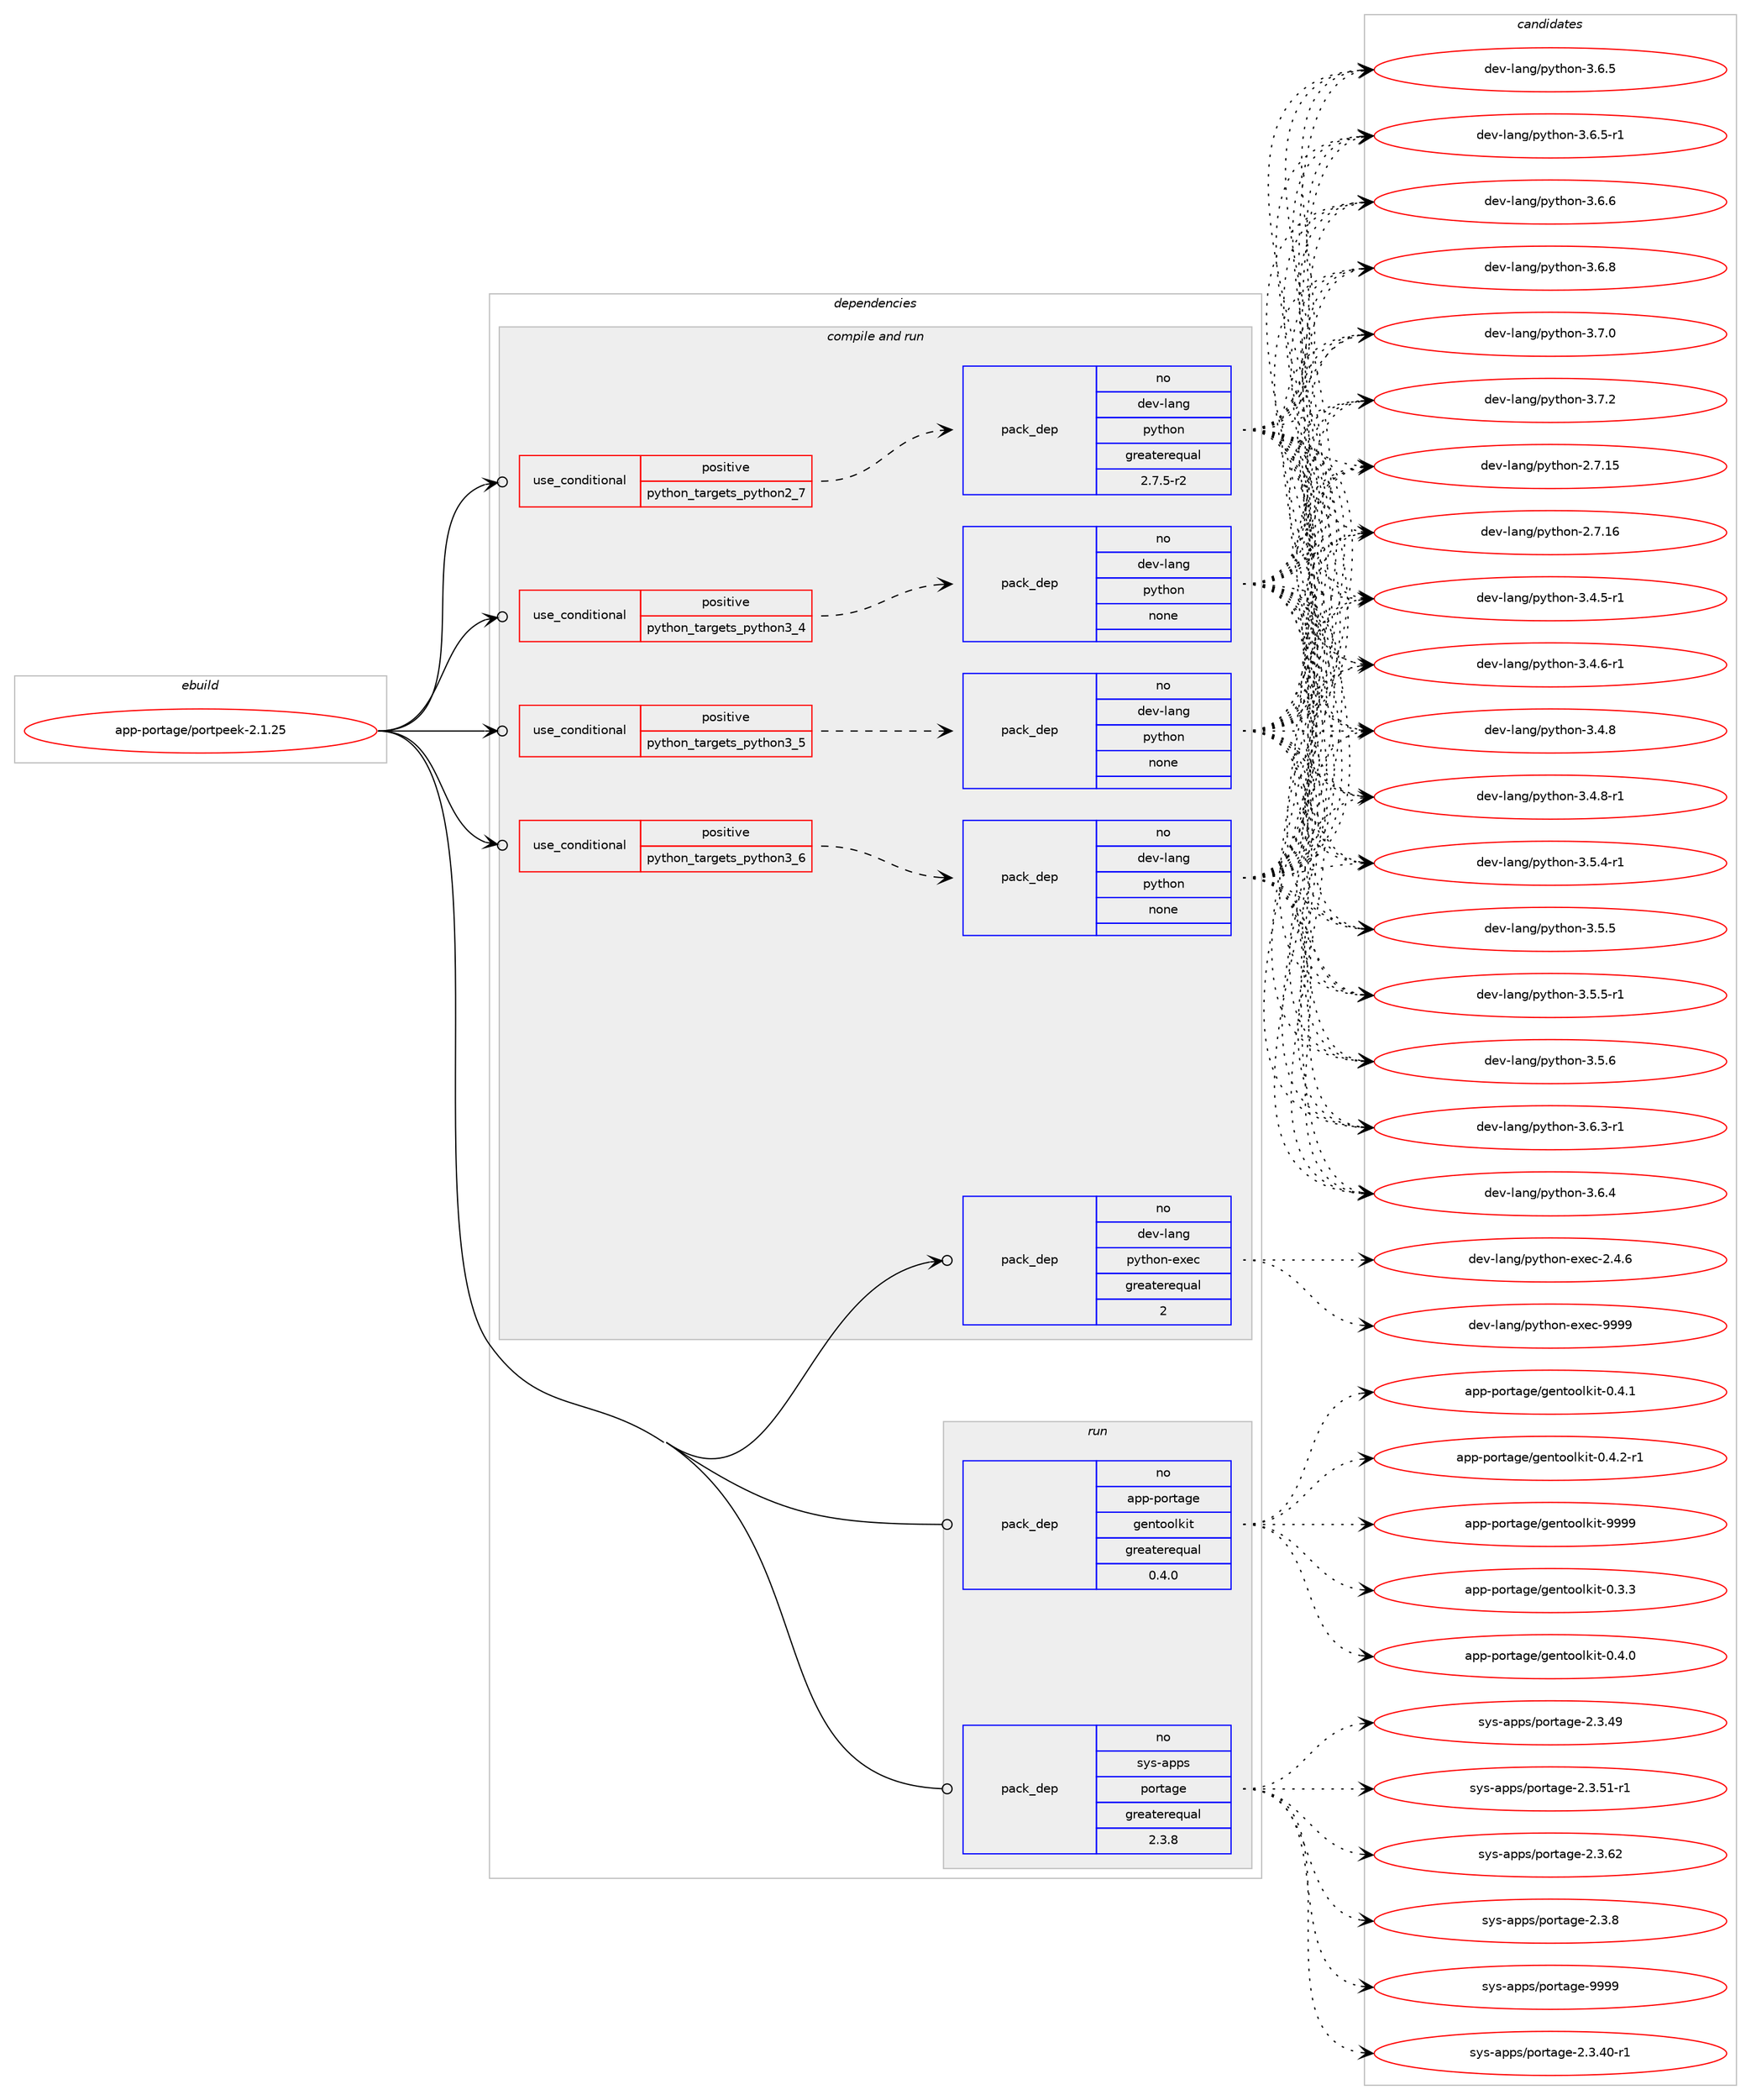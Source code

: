 digraph prolog {

# *************
# Graph options
# *************

newrank=true;
concentrate=true;
compound=true;
graph [rankdir=LR,fontname=Helvetica,fontsize=10,ranksep=1.5];#, ranksep=2.5, nodesep=0.2];
edge  [arrowhead=vee];
node  [fontname=Helvetica,fontsize=10];

# **********
# The ebuild
# **********

subgraph cluster_leftcol {
color=gray;
rank=same;
label=<<i>ebuild</i>>;
id [label="app-portage/portpeek-2.1.25", color=red, width=4, href="../app-portage/portpeek-2.1.25.svg"];
}

# ****************
# The dependencies
# ****************

subgraph cluster_midcol {
color=gray;
label=<<i>dependencies</i>>;
subgraph cluster_compile {
fillcolor="#eeeeee";
style=filled;
label=<<i>compile</i>>;
}
subgraph cluster_compileandrun {
fillcolor="#eeeeee";
style=filled;
label=<<i>compile and run</i>>;
subgraph cond355095 {
dependency1306872 [label=<<TABLE BORDER="0" CELLBORDER="1" CELLSPACING="0" CELLPADDING="4"><TR><TD ROWSPAN="3" CELLPADDING="10">use_conditional</TD></TR><TR><TD>positive</TD></TR><TR><TD>python_targets_python2_7</TD></TR></TABLE>>, shape=none, color=red];
subgraph pack931355 {
dependency1306873 [label=<<TABLE BORDER="0" CELLBORDER="1" CELLSPACING="0" CELLPADDING="4" WIDTH="220"><TR><TD ROWSPAN="6" CELLPADDING="30">pack_dep</TD></TR><TR><TD WIDTH="110">no</TD></TR><TR><TD>dev-lang</TD></TR><TR><TD>python</TD></TR><TR><TD>greaterequal</TD></TR><TR><TD>2.7.5-r2</TD></TR></TABLE>>, shape=none, color=blue];
}
dependency1306872:e -> dependency1306873:w [weight=20,style="dashed",arrowhead="vee"];
}
id:e -> dependency1306872:w [weight=20,style="solid",arrowhead="odotvee"];
subgraph cond355096 {
dependency1306874 [label=<<TABLE BORDER="0" CELLBORDER="1" CELLSPACING="0" CELLPADDING="4"><TR><TD ROWSPAN="3" CELLPADDING="10">use_conditional</TD></TR><TR><TD>positive</TD></TR><TR><TD>python_targets_python3_4</TD></TR></TABLE>>, shape=none, color=red];
subgraph pack931356 {
dependency1306875 [label=<<TABLE BORDER="0" CELLBORDER="1" CELLSPACING="0" CELLPADDING="4" WIDTH="220"><TR><TD ROWSPAN="6" CELLPADDING="30">pack_dep</TD></TR><TR><TD WIDTH="110">no</TD></TR><TR><TD>dev-lang</TD></TR><TR><TD>python</TD></TR><TR><TD>none</TD></TR><TR><TD></TD></TR></TABLE>>, shape=none, color=blue];
}
dependency1306874:e -> dependency1306875:w [weight=20,style="dashed",arrowhead="vee"];
}
id:e -> dependency1306874:w [weight=20,style="solid",arrowhead="odotvee"];
subgraph cond355097 {
dependency1306876 [label=<<TABLE BORDER="0" CELLBORDER="1" CELLSPACING="0" CELLPADDING="4"><TR><TD ROWSPAN="3" CELLPADDING="10">use_conditional</TD></TR><TR><TD>positive</TD></TR><TR><TD>python_targets_python3_5</TD></TR></TABLE>>, shape=none, color=red];
subgraph pack931357 {
dependency1306877 [label=<<TABLE BORDER="0" CELLBORDER="1" CELLSPACING="0" CELLPADDING="4" WIDTH="220"><TR><TD ROWSPAN="6" CELLPADDING="30">pack_dep</TD></TR><TR><TD WIDTH="110">no</TD></TR><TR><TD>dev-lang</TD></TR><TR><TD>python</TD></TR><TR><TD>none</TD></TR><TR><TD></TD></TR></TABLE>>, shape=none, color=blue];
}
dependency1306876:e -> dependency1306877:w [weight=20,style="dashed",arrowhead="vee"];
}
id:e -> dependency1306876:w [weight=20,style="solid",arrowhead="odotvee"];
subgraph cond355098 {
dependency1306878 [label=<<TABLE BORDER="0" CELLBORDER="1" CELLSPACING="0" CELLPADDING="4"><TR><TD ROWSPAN="3" CELLPADDING="10">use_conditional</TD></TR><TR><TD>positive</TD></TR><TR><TD>python_targets_python3_6</TD></TR></TABLE>>, shape=none, color=red];
subgraph pack931358 {
dependency1306879 [label=<<TABLE BORDER="0" CELLBORDER="1" CELLSPACING="0" CELLPADDING="4" WIDTH="220"><TR><TD ROWSPAN="6" CELLPADDING="30">pack_dep</TD></TR><TR><TD WIDTH="110">no</TD></TR><TR><TD>dev-lang</TD></TR><TR><TD>python</TD></TR><TR><TD>none</TD></TR><TR><TD></TD></TR></TABLE>>, shape=none, color=blue];
}
dependency1306878:e -> dependency1306879:w [weight=20,style="dashed",arrowhead="vee"];
}
id:e -> dependency1306878:w [weight=20,style="solid",arrowhead="odotvee"];
subgraph pack931359 {
dependency1306880 [label=<<TABLE BORDER="0" CELLBORDER="1" CELLSPACING="0" CELLPADDING="4" WIDTH="220"><TR><TD ROWSPAN="6" CELLPADDING="30">pack_dep</TD></TR><TR><TD WIDTH="110">no</TD></TR><TR><TD>dev-lang</TD></TR><TR><TD>python-exec</TD></TR><TR><TD>greaterequal</TD></TR><TR><TD>2</TD></TR></TABLE>>, shape=none, color=blue];
}
id:e -> dependency1306880:w [weight=20,style="solid",arrowhead="odotvee"];
}
subgraph cluster_run {
fillcolor="#eeeeee";
style=filled;
label=<<i>run</i>>;
subgraph pack931360 {
dependency1306881 [label=<<TABLE BORDER="0" CELLBORDER="1" CELLSPACING="0" CELLPADDING="4" WIDTH="220"><TR><TD ROWSPAN="6" CELLPADDING="30">pack_dep</TD></TR><TR><TD WIDTH="110">no</TD></TR><TR><TD>app-portage</TD></TR><TR><TD>gentoolkit</TD></TR><TR><TD>greaterequal</TD></TR><TR><TD>0.4.0</TD></TR></TABLE>>, shape=none, color=blue];
}
id:e -> dependency1306881:w [weight=20,style="solid",arrowhead="odot"];
subgraph pack931361 {
dependency1306882 [label=<<TABLE BORDER="0" CELLBORDER="1" CELLSPACING="0" CELLPADDING="4" WIDTH="220"><TR><TD ROWSPAN="6" CELLPADDING="30">pack_dep</TD></TR><TR><TD WIDTH="110">no</TD></TR><TR><TD>sys-apps</TD></TR><TR><TD>portage</TD></TR><TR><TD>greaterequal</TD></TR><TR><TD>2.3.8</TD></TR></TABLE>>, shape=none, color=blue];
}
id:e -> dependency1306882:w [weight=20,style="solid",arrowhead="odot"];
}
}

# **************
# The candidates
# **************

subgraph cluster_choices {
rank=same;
color=gray;
label=<<i>candidates</i>>;

subgraph choice931355 {
color=black;
nodesep=1;
choice10010111845108971101034711212111610411111045504655464953 [label="dev-lang/python-2.7.15", color=red, width=4,href="../dev-lang/python-2.7.15.svg"];
choice10010111845108971101034711212111610411111045504655464954 [label="dev-lang/python-2.7.16", color=red, width=4,href="../dev-lang/python-2.7.16.svg"];
choice1001011184510897110103471121211161041111104551465246534511449 [label="dev-lang/python-3.4.5-r1", color=red, width=4,href="../dev-lang/python-3.4.5-r1.svg"];
choice1001011184510897110103471121211161041111104551465246544511449 [label="dev-lang/python-3.4.6-r1", color=red, width=4,href="../dev-lang/python-3.4.6-r1.svg"];
choice100101118451089711010347112121116104111110455146524656 [label="dev-lang/python-3.4.8", color=red, width=4,href="../dev-lang/python-3.4.8.svg"];
choice1001011184510897110103471121211161041111104551465246564511449 [label="dev-lang/python-3.4.8-r1", color=red, width=4,href="../dev-lang/python-3.4.8-r1.svg"];
choice1001011184510897110103471121211161041111104551465346524511449 [label="dev-lang/python-3.5.4-r1", color=red, width=4,href="../dev-lang/python-3.5.4-r1.svg"];
choice100101118451089711010347112121116104111110455146534653 [label="dev-lang/python-3.5.5", color=red, width=4,href="../dev-lang/python-3.5.5.svg"];
choice1001011184510897110103471121211161041111104551465346534511449 [label="dev-lang/python-3.5.5-r1", color=red, width=4,href="../dev-lang/python-3.5.5-r1.svg"];
choice100101118451089711010347112121116104111110455146534654 [label="dev-lang/python-3.5.6", color=red, width=4,href="../dev-lang/python-3.5.6.svg"];
choice1001011184510897110103471121211161041111104551465446514511449 [label="dev-lang/python-3.6.3-r1", color=red, width=4,href="../dev-lang/python-3.6.3-r1.svg"];
choice100101118451089711010347112121116104111110455146544652 [label="dev-lang/python-3.6.4", color=red, width=4,href="../dev-lang/python-3.6.4.svg"];
choice100101118451089711010347112121116104111110455146544653 [label="dev-lang/python-3.6.5", color=red, width=4,href="../dev-lang/python-3.6.5.svg"];
choice1001011184510897110103471121211161041111104551465446534511449 [label="dev-lang/python-3.6.5-r1", color=red, width=4,href="../dev-lang/python-3.6.5-r1.svg"];
choice100101118451089711010347112121116104111110455146544654 [label="dev-lang/python-3.6.6", color=red, width=4,href="../dev-lang/python-3.6.6.svg"];
choice100101118451089711010347112121116104111110455146544656 [label="dev-lang/python-3.6.8", color=red, width=4,href="../dev-lang/python-3.6.8.svg"];
choice100101118451089711010347112121116104111110455146554648 [label="dev-lang/python-3.7.0", color=red, width=4,href="../dev-lang/python-3.7.0.svg"];
choice100101118451089711010347112121116104111110455146554650 [label="dev-lang/python-3.7.2", color=red, width=4,href="../dev-lang/python-3.7.2.svg"];
dependency1306873:e -> choice10010111845108971101034711212111610411111045504655464953:w [style=dotted,weight="100"];
dependency1306873:e -> choice10010111845108971101034711212111610411111045504655464954:w [style=dotted,weight="100"];
dependency1306873:e -> choice1001011184510897110103471121211161041111104551465246534511449:w [style=dotted,weight="100"];
dependency1306873:e -> choice1001011184510897110103471121211161041111104551465246544511449:w [style=dotted,weight="100"];
dependency1306873:e -> choice100101118451089711010347112121116104111110455146524656:w [style=dotted,weight="100"];
dependency1306873:e -> choice1001011184510897110103471121211161041111104551465246564511449:w [style=dotted,weight="100"];
dependency1306873:e -> choice1001011184510897110103471121211161041111104551465346524511449:w [style=dotted,weight="100"];
dependency1306873:e -> choice100101118451089711010347112121116104111110455146534653:w [style=dotted,weight="100"];
dependency1306873:e -> choice1001011184510897110103471121211161041111104551465346534511449:w [style=dotted,weight="100"];
dependency1306873:e -> choice100101118451089711010347112121116104111110455146534654:w [style=dotted,weight="100"];
dependency1306873:e -> choice1001011184510897110103471121211161041111104551465446514511449:w [style=dotted,weight="100"];
dependency1306873:e -> choice100101118451089711010347112121116104111110455146544652:w [style=dotted,weight="100"];
dependency1306873:e -> choice100101118451089711010347112121116104111110455146544653:w [style=dotted,weight="100"];
dependency1306873:e -> choice1001011184510897110103471121211161041111104551465446534511449:w [style=dotted,weight="100"];
dependency1306873:e -> choice100101118451089711010347112121116104111110455146544654:w [style=dotted,weight="100"];
dependency1306873:e -> choice100101118451089711010347112121116104111110455146544656:w [style=dotted,weight="100"];
dependency1306873:e -> choice100101118451089711010347112121116104111110455146554648:w [style=dotted,weight="100"];
dependency1306873:e -> choice100101118451089711010347112121116104111110455146554650:w [style=dotted,weight="100"];
}
subgraph choice931356 {
color=black;
nodesep=1;
choice10010111845108971101034711212111610411111045504655464953 [label="dev-lang/python-2.7.15", color=red, width=4,href="../dev-lang/python-2.7.15.svg"];
choice10010111845108971101034711212111610411111045504655464954 [label="dev-lang/python-2.7.16", color=red, width=4,href="../dev-lang/python-2.7.16.svg"];
choice1001011184510897110103471121211161041111104551465246534511449 [label="dev-lang/python-3.4.5-r1", color=red, width=4,href="../dev-lang/python-3.4.5-r1.svg"];
choice1001011184510897110103471121211161041111104551465246544511449 [label="dev-lang/python-3.4.6-r1", color=red, width=4,href="../dev-lang/python-3.4.6-r1.svg"];
choice100101118451089711010347112121116104111110455146524656 [label="dev-lang/python-3.4.8", color=red, width=4,href="../dev-lang/python-3.4.8.svg"];
choice1001011184510897110103471121211161041111104551465246564511449 [label="dev-lang/python-3.4.8-r1", color=red, width=4,href="../dev-lang/python-3.4.8-r1.svg"];
choice1001011184510897110103471121211161041111104551465346524511449 [label="dev-lang/python-3.5.4-r1", color=red, width=4,href="../dev-lang/python-3.5.4-r1.svg"];
choice100101118451089711010347112121116104111110455146534653 [label="dev-lang/python-3.5.5", color=red, width=4,href="../dev-lang/python-3.5.5.svg"];
choice1001011184510897110103471121211161041111104551465346534511449 [label="dev-lang/python-3.5.5-r1", color=red, width=4,href="../dev-lang/python-3.5.5-r1.svg"];
choice100101118451089711010347112121116104111110455146534654 [label="dev-lang/python-3.5.6", color=red, width=4,href="../dev-lang/python-3.5.6.svg"];
choice1001011184510897110103471121211161041111104551465446514511449 [label="dev-lang/python-3.6.3-r1", color=red, width=4,href="../dev-lang/python-3.6.3-r1.svg"];
choice100101118451089711010347112121116104111110455146544652 [label="dev-lang/python-3.6.4", color=red, width=4,href="../dev-lang/python-3.6.4.svg"];
choice100101118451089711010347112121116104111110455146544653 [label="dev-lang/python-3.6.5", color=red, width=4,href="../dev-lang/python-3.6.5.svg"];
choice1001011184510897110103471121211161041111104551465446534511449 [label="dev-lang/python-3.6.5-r1", color=red, width=4,href="../dev-lang/python-3.6.5-r1.svg"];
choice100101118451089711010347112121116104111110455146544654 [label="dev-lang/python-3.6.6", color=red, width=4,href="../dev-lang/python-3.6.6.svg"];
choice100101118451089711010347112121116104111110455146544656 [label="dev-lang/python-3.6.8", color=red, width=4,href="../dev-lang/python-3.6.8.svg"];
choice100101118451089711010347112121116104111110455146554648 [label="dev-lang/python-3.7.0", color=red, width=4,href="../dev-lang/python-3.7.0.svg"];
choice100101118451089711010347112121116104111110455146554650 [label="dev-lang/python-3.7.2", color=red, width=4,href="../dev-lang/python-3.7.2.svg"];
dependency1306875:e -> choice10010111845108971101034711212111610411111045504655464953:w [style=dotted,weight="100"];
dependency1306875:e -> choice10010111845108971101034711212111610411111045504655464954:w [style=dotted,weight="100"];
dependency1306875:e -> choice1001011184510897110103471121211161041111104551465246534511449:w [style=dotted,weight="100"];
dependency1306875:e -> choice1001011184510897110103471121211161041111104551465246544511449:w [style=dotted,weight="100"];
dependency1306875:e -> choice100101118451089711010347112121116104111110455146524656:w [style=dotted,weight="100"];
dependency1306875:e -> choice1001011184510897110103471121211161041111104551465246564511449:w [style=dotted,weight="100"];
dependency1306875:e -> choice1001011184510897110103471121211161041111104551465346524511449:w [style=dotted,weight="100"];
dependency1306875:e -> choice100101118451089711010347112121116104111110455146534653:w [style=dotted,weight="100"];
dependency1306875:e -> choice1001011184510897110103471121211161041111104551465346534511449:w [style=dotted,weight="100"];
dependency1306875:e -> choice100101118451089711010347112121116104111110455146534654:w [style=dotted,weight="100"];
dependency1306875:e -> choice1001011184510897110103471121211161041111104551465446514511449:w [style=dotted,weight="100"];
dependency1306875:e -> choice100101118451089711010347112121116104111110455146544652:w [style=dotted,weight="100"];
dependency1306875:e -> choice100101118451089711010347112121116104111110455146544653:w [style=dotted,weight="100"];
dependency1306875:e -> choice1001011184510897110103471121211161041111104551465446534511449:w [style=dotted,weight="100"];
dependency1306875:e -> choice100101118451089711010347112121116104111110455146544654:w [style=dotted,weight="100"];
dependency1306875:e -> choice100101118451089711010347112121116104111110455146544656:w [style=dotted,weight="100"];
dependency1306875:e -> choice100101118451089711010347112121116104111110455146554648:w [style=dotted,weight="100"];
dependency1306875:e -> choice100101118451089711010347112121116104111110455146554650:w [style=dotted,weight="100"];
}
subgraph choice931357 {
color=black;
nodesep=1;
choice10010111845108971101034711212111610411111045504655464953 [label="dev-lang/python-2.7.15", color=red, width=4,href="../dev-lang/python-2.7.15.svg"];
choice10010111845108971101034711212111610411111045504655464954 [label="dev-lang/python-2.7.16", color=red, width=4,href="../dev-lang/python-2.7.16.svg"];
choice1001011184510897110103471121211161041111104551465246534511449 [label="dev-lang/python-3.4.5-r1", color=red, width=4,href="../dev-lang/python-3.4.5-r1.svg"];
choice1001011184510897110103471121211161041111104551465246544511449 [label="dev-lang/python-3.4.6-r1", color=red, width=4,href="../dev-lang/python-3.4.6-r1.svg"];
choice100101118451089711010347112121116104111110455146524656 [label="dev-lang/python-3.4.8", color=red, width=4,href="../dev-lang/python-3.4.8.svg"];
choice1001011184510897110103471121211161041111104551465246564511449 [label="dev-lang/python-3.4.8-r1", color=red, width=4,href="../dev-lang/python-3.4.8-r1.svg"];
choice1001011184510897110103471121211161041111104551465346524511449 [label="dev-lang/python-3.5.4-r1", color=red, width=4,href="../dev-lang/python-3.5.4-r1.svg"];
choice100101118451089711010347112121116104111110455146534653 [label="dev-lang/python-3.5.5", color=red, width=4,href="../dev-lang/python-3.5.5.svg"];
choice1001011184510897110103471121211161041111104551465346534511449 [label="dev-lang/python-3.5.5-r1", color=red, width=4,href="../dev-lang/python-3.5.5-r1.svg"];
choice100101118451089711010347112121116104111110455146534654 [label="dev-lang/python-3.5.6", color=red, width=4,href="../dev-lang/python-3.5.6.svg"];
choice1001011184510897110103471121211161041111104551465446514511449 [label="dev-lang/python-3.6.3-r1", color=red, width=4,href="../dev-lang/python-3.6.3-r1.svg"];
choice100101118451089711010347112121116104111110455146544652 [label="dev-lang/python-3.6.4", color=red, width=4,href="../dev-lang/python-3.6.4.svg"];
choice100101118451089711010347112121116104111110455146544653 [label="dev-lang/python-3.6.5", color=red, width=4,href="../dev-lang/python-3.6.5.svg"];
choice1001011184510897110103471121211161041111104551465446534511449 [label="dev-lang/python-3.6.5-r1", color=red, width=4,href="../dev-lang/python-3.6.5-r1.svg"];
choice100101118451089711010347112121116104111110455146544654 [label="dev-lang/python-3.6.6", color=red, width=4,href="../dev-lang/python-3.6.6.svg"];
choice100101118451089711010347112121116104111110455146544656 [label="dev-lang/python-3.6.8", color=red, width=4,href="../dev-lang/python-3.6.8.svg"];
choice100101118451089711010347112121116104111110455146554648 [label="dev-lang/python-3.7.0", color=red, width=4,href="../dev-lang/python-3.7.0.svg"];
choice100101118451089711010347112121116104111110455146554650 [label="dev-lang/python-3.7.2", color=red, width=4,href="../dev-lang/python-3.7.2.svg"];
dependency1306877:e -> choice10010111845108971101034711212111610411111045504655464953:w [style=dotted,weight="100"];
dependency1306877:e -> choice10010111845108971101034711212111610411111045504655464954:w [style=dotted,weight="100"];
dependency1306877:e -> choice1001011184510897110103471121211161041111104551465246534511449:w [style=dotted,weight="100"];
dependency1306877:e -> choice1001011184510897110103471121211161041111104551465246544511449:w [style=dotted,weight="100"];
dependency1306877:e -> choice100101118451089711010347112121116104111110455146524656:w [style=dotted,weight="100"];
dependency1306877:e -> choice1001011184510897110103471121211161041111104551465246564511449:w [style=dotted,weight="100"];
dependency1306877:e -> choice1001011184510897110103471121211161041111104551465346524511449:w [style=dotted,weight="100"];
dependency1306877:e -> choice100101118451089711010347112121116104111110455146534653:w [style=dotted,weight="100"];
dependency1306877:e -> choice1001011184510897110103471121211161041111104551465346534511449:w [style=dotted,weight="100"];
dependency1306877:e -> choice100101118451089711010347112121116104111110455146534654:w [style=dotted,weight="100"];
dependency1306877:e -> choice1001011184510897110103471121211161041111104551465446514511449:w [style=dotted,weight="100"];
dependency1306877:e -> choice100101118451089711010347112121116104111110455146544652:w [style=dotted,weight="100"];
dependency1306877:e -> choice100101118451089711010347112121116104111110455146544653:w [style=dotted,weight="100"];
dependency1306877:e -> choice1001011184510897110103471121211161041111104551465446534511449:w [style=dotted,weight="100"];
dependency1306877:e -> choice100101118451089711010347112121116104111110455146544654:w [style=dotted,weight="100"];
dependency1306877:e -> choice100101118451089711010347112121116104111110455146544656:w [style=dotted,weight="100"];
dependency1306877:e -> choice100101118451089711010347112121116104111110455146554648:w [style=dotted,weight="100"];
dependency1306877:e -> choice100101118451089711010347112121116104111110455146554650:w [style=dotted,weight="100"];
}
subgraph choice931358 {
color=black;
nodesep=1;
choice10010111845108971101034711212111610411111045504655464953 [label="dev-lang/python-2.7.15", color=red, width=4,href="../dev-lang/python-2.7.15.svg"];
choice10010111845108971101034711212111610411111045504655464954 [label="dev-lang/python-2.7.16", color=red, width=4,href="../dev-lang/python-2.7.16.svg"];
choice1001011184510897110103471121211161041111104551465246534511449 [label="dev-lang/python-3.4.5-r1", color=red, width=4,href="../dev-lang/python-3.4.5-r1.svg"];
choice1001011184510897110103471121211161041111104551465246544511449 [label="dev-lang/python-3.4.6-r1", color=red, width=4,href="../dev-lang/python-3.4.6-r1.svg"];
choice100101118451089711010347112121116104111110455146524656 [label="dev-lang/python-3.4.8", color=red, width=4,href="../dev-lang/python-3.4.8.svg"];
choice1001011184510897110103471121211161041111104551465246564511449 [label="dev-lang/python-3.4.8-r1", color=red, width=4,href="../dev-lang/python-3.4.8-r1.svg"];
choice1001011184510897110103471121211161041111104551465346524511449 [label="dev-lang/python-3.5.4-r1", color=red, width=4,href="../dev-lang/python-3.5.4-r1.svg"];
choice100101118451089711010347112121116104111110455146534653 [label="dev-lang/python-3.5.5", color=red, width=4,href="../dev-lang/python-3.5.5.svg"];
choice1001011184510897110103471121211161041111104551465346534511449 [label="dev-lang/python-3.5.5-r1", color=red, width=4,href="../dev-lang/python-3.5.5-r1.svg"];
choice100101118451089711010347112121116104111110455146534654 [label="dev-lang/python-3.5.6", color=red, width=4,href="../dev-lang/python-3.5.6.svg"];
choice1001011184510897110103471121211161041111104551465446514511449 [label="dev-lang/python-3.6.3-r1", color=red, width=4,href="../dev-lang/python-3.6.3-r1.svg"];
choice100101118451089711010347112121116104111110455146544652 [label="dev-lang/python-3.6.4", color=red, width=4,href="../dev-lang/python-3.6.4.svg"];
choice100101118451089711010347112121116104111110455146544653 [label="dev-lang/python-3.6.5", color=red, width=4,href="../dev-lang/python-3.6.5.svg"];
choice1001011184510897110103471121211161041111104551465446534511449 [label="dev-lang/python-3.6.5-r1", color=red, width=4,href="../dev-lang/python-3.6.5-r1.svg"];
choice100101118451089711010347112121116104111110455146544654 [label="dev-lang/python-3.6.6", color=red, width=4,href="../dev-lang/python-3.6.6.svg"];
choice100101118451089711010347112121116104111110455146544656 [label="dev-lang/python-3.6.8", color=red, width=4,href="../dev-lang/python-3.6.8.svg"];
choice100101118451089711010347112121116104111110455146554648 [label="dev-lang/python-3.7.0", color=red, width=4,href="../dev-lang/python-3.7.0.svg"];
choice100101118451089711010347112121116104111110455146554650 [label="dev-lang/python-3.7.2", color=red, width=4,href="../dev-lang/python-3.7.2.svg"];
dependency1306879:e -> choice10010111845108971101034711212111610411111045504655464953:w [style=dotted,weight="100"];
dependency1306879:e -> choice10010111845108971101034711212111610411111045504655464954:w [style=dotted,weight="100"];
dependency1306879:e -> choice1001011184510897110103471121211161041111104551465246534511449:w [style=dotted,weight="100"];
dependency1306879:e -> choice1001011184510897110103471121211161041111104551465246544511449:w [style=dotted,weight="100"];
dependency1306879:e -> choice100101118451089711010347112121116104111110455146524656:w [style=dotted,weight="100"];
dependency1306879:e -> choice1001011184510897110103471121211161041111104551465246564511449:w [style=dotted,weight="100"];
dependency1306879:e -> choice1001011184510897110103471121211161041111104551465346524511449:w [style=dotted,weight="100"];
dependency1306879:e -> choice100101118451089711010347112121116104111110455146534653:w [style=dotted,weight="100"];
dependency1306879:e -> choice1001011184510897110103471121211161041111104551465346534511449:w [style=dotted,weight="100"];
dependency1306879:e -> choice100101118451089711010347112121116104111110455146534654:w [style=dotted,weight="100"];
dependency1306879:e -> choice1001011184510897110103471121211161041111104551465446514511449:w [style=dotted,weight="100"];
dependency1306879:e -> choice100101118451089711010347112121116104111110455146544652:w [style=dotted,weight="100"];
dependency1306879:e -> choice100101118451089711010347112121116104111110455146544653:w [style=dotted,weight="100"];
dependency1306879:e -> choice1001011184510897110103471121211161041111104551465446534511449:w [style=dotted,weight="100"];
dependency1306879:e -> choice100101118451089711010347112121116104111110455146544654:w [style=dotted,weight="100"];
dependency1306879:e -> choice100101118451089711010347112121116104111110455146544656:w [style=dotted,weight="100"];
dependency1306879:e -> choice100101118451089711010347112121116104111110455146554648:w [style=dotted,weight="100"];
dependency1306879:e -> choice100101118451089711010347112121116104111110455146554650:w [style=dotted,weight="100"];
}
subgraph choice931359 {
color=black;
nodesep=1;
choice1001011184510897110103471121211161041111104510112010199455046524654 [label="dev-lang/python-exec-2.4.6", color=red, width=4,href="../dev-lang/python-exec-2.4.6.svg"];
choice10010111845108971101034711212111610411111045101120101994557575757 [label="dev-lang/python-exec-9999", color=red, width=4,href="../dev-lang/python-exec-9999.svg"];
dependency1306880:e -> choice1001011184510897110103471121211161041111104510112010199455046524654:w [style=dotted,weight="100"];
dependency1306880:e -> choice10010111845108971101034711212111610411111045101120101994557575757:w [style=dotted,weight="100"];
}
subgraph choice931360 {
color=black;
nodesep=1;
choice97112112451121111141169710310147103101110116111111108107105116454846514651 [label="app-portage/gentoolkit-0.3.3", color=red, width=4,href="../app-portage/gentoolkit-0.3.3.svg"];
choice97112112451121111141169710310147103101110116111111108107105116454846524648 [label="app-portage/gentoolkit-0.4.0", color=red, width=4,href="../app-portage/gentoolkit-0.4.0.svg"];
choice97112112451121111141169710310147103101110116111111108107105116454846524649 [label="app-portage/gentoolkit-0.4.1", color=red, width=4,href="../app-portage/gentoolkit-0.4.1.svg"];
choice971121124511211111411697103101471031011101161111111081071051164548465246504511449 [label="app-portage/gentoolkit-0.4.2-r1", color=red, width=4,href="../app-portage/gentoolkit-0.4.2-r1.svg"];
choice971121124511211111411697103101471031011101161111111081071051164557575757 [label="app-portage/gentoolkit-9999", color=red, width=4,href="../app-portage/gentoolkit-9999.svg"];
dependency1306881:e -> choice97112112451121111141169710310147103101110116111111108107105116454846514651:w [style=dotted,weight="100"];
dependency1306881:e -> choice97112112451121111141169710310147103101110116111111108107105116454846524648:w [style=dotted,weight="100"];
dependency1306881:e -> choice97112112451121111141169710310147103101110116111111108107105116454846524649:w [style=dotted,weight="100"];
dependency1306881:e -> choice971121124511211111411697103101471031011101161111111081071051164548465246504511449:w [style=dotted,weight="100"];
dependency1306881:e -> choice971121124511211111411697103101471031011101161111111081071051164557575757:w [style=dotted,weight="100"];
}
subgraph choice931361 {
color=black;
nodesep=1;
choice11512111545971121121154711211111411697103101455046514652484511449 [label="sys-apps/portage-2.3.40-r1", color=red, width=4,href="../sys-apps/portage-2.3.40-r1.svg"];
choice1151211154597112112115471121111141169710310145504651465257 [label="sys-apps/portage-2.3.49", color=red, width=4,href="../sys-apps/portage-2.3.49.svg"];
choice11512111545971121121154711211111411697103101455046514653494511449 [label="sys-apps/portage-2.3.51-r1", color=red, width=4,href="../sys-apps/portage-2.3.51-r1.svg"];
choice1151211154597112112115471121111141169710310145504651465450 [label="sys-apps/portage-2.3.62", color=red, width=4,href="../sys-apps/portage-2.3.62.svg"];
choice11512111545971121121154711211111411697103101455046514656 [label="sys-apps/portage-2.3.8", color=red, width=4,href="../sys-apps/portage-2.3.8.svg"];
choice115121115459711211211547112111114116971031014557575757 [label="sys-apps/portage-9999", color=red, width=4,href="../sys-apps/portage-9999.svg"];
dependency1306882:e -> choice11512111545971121121154711211111411697103101455046514652484511449:w [style=dotted,weight="100"];
dependency1306882:e -> choice1151211154597112112115471121111141169710310145504651465257:w [style=dotted,weight="100"];
dependency1306882:e -> choice11512111545971121121154711211111411697103101455046514653494511449:w [style=dotted,weight="100"];
dependency1306882:e -> choice1151211154597112112115471121111141169710310145504651465450:w [style=dotted,weight="100"];
dependency1306882:e -> choice11512111545971121121154711211111411697103101455046514656:w [style=dotted,weight="100"];
dependency1306882:e -> choice115121115459711211211547112111114116971031014557575757:w [style=dotted,weight="100"];
}
}

}

